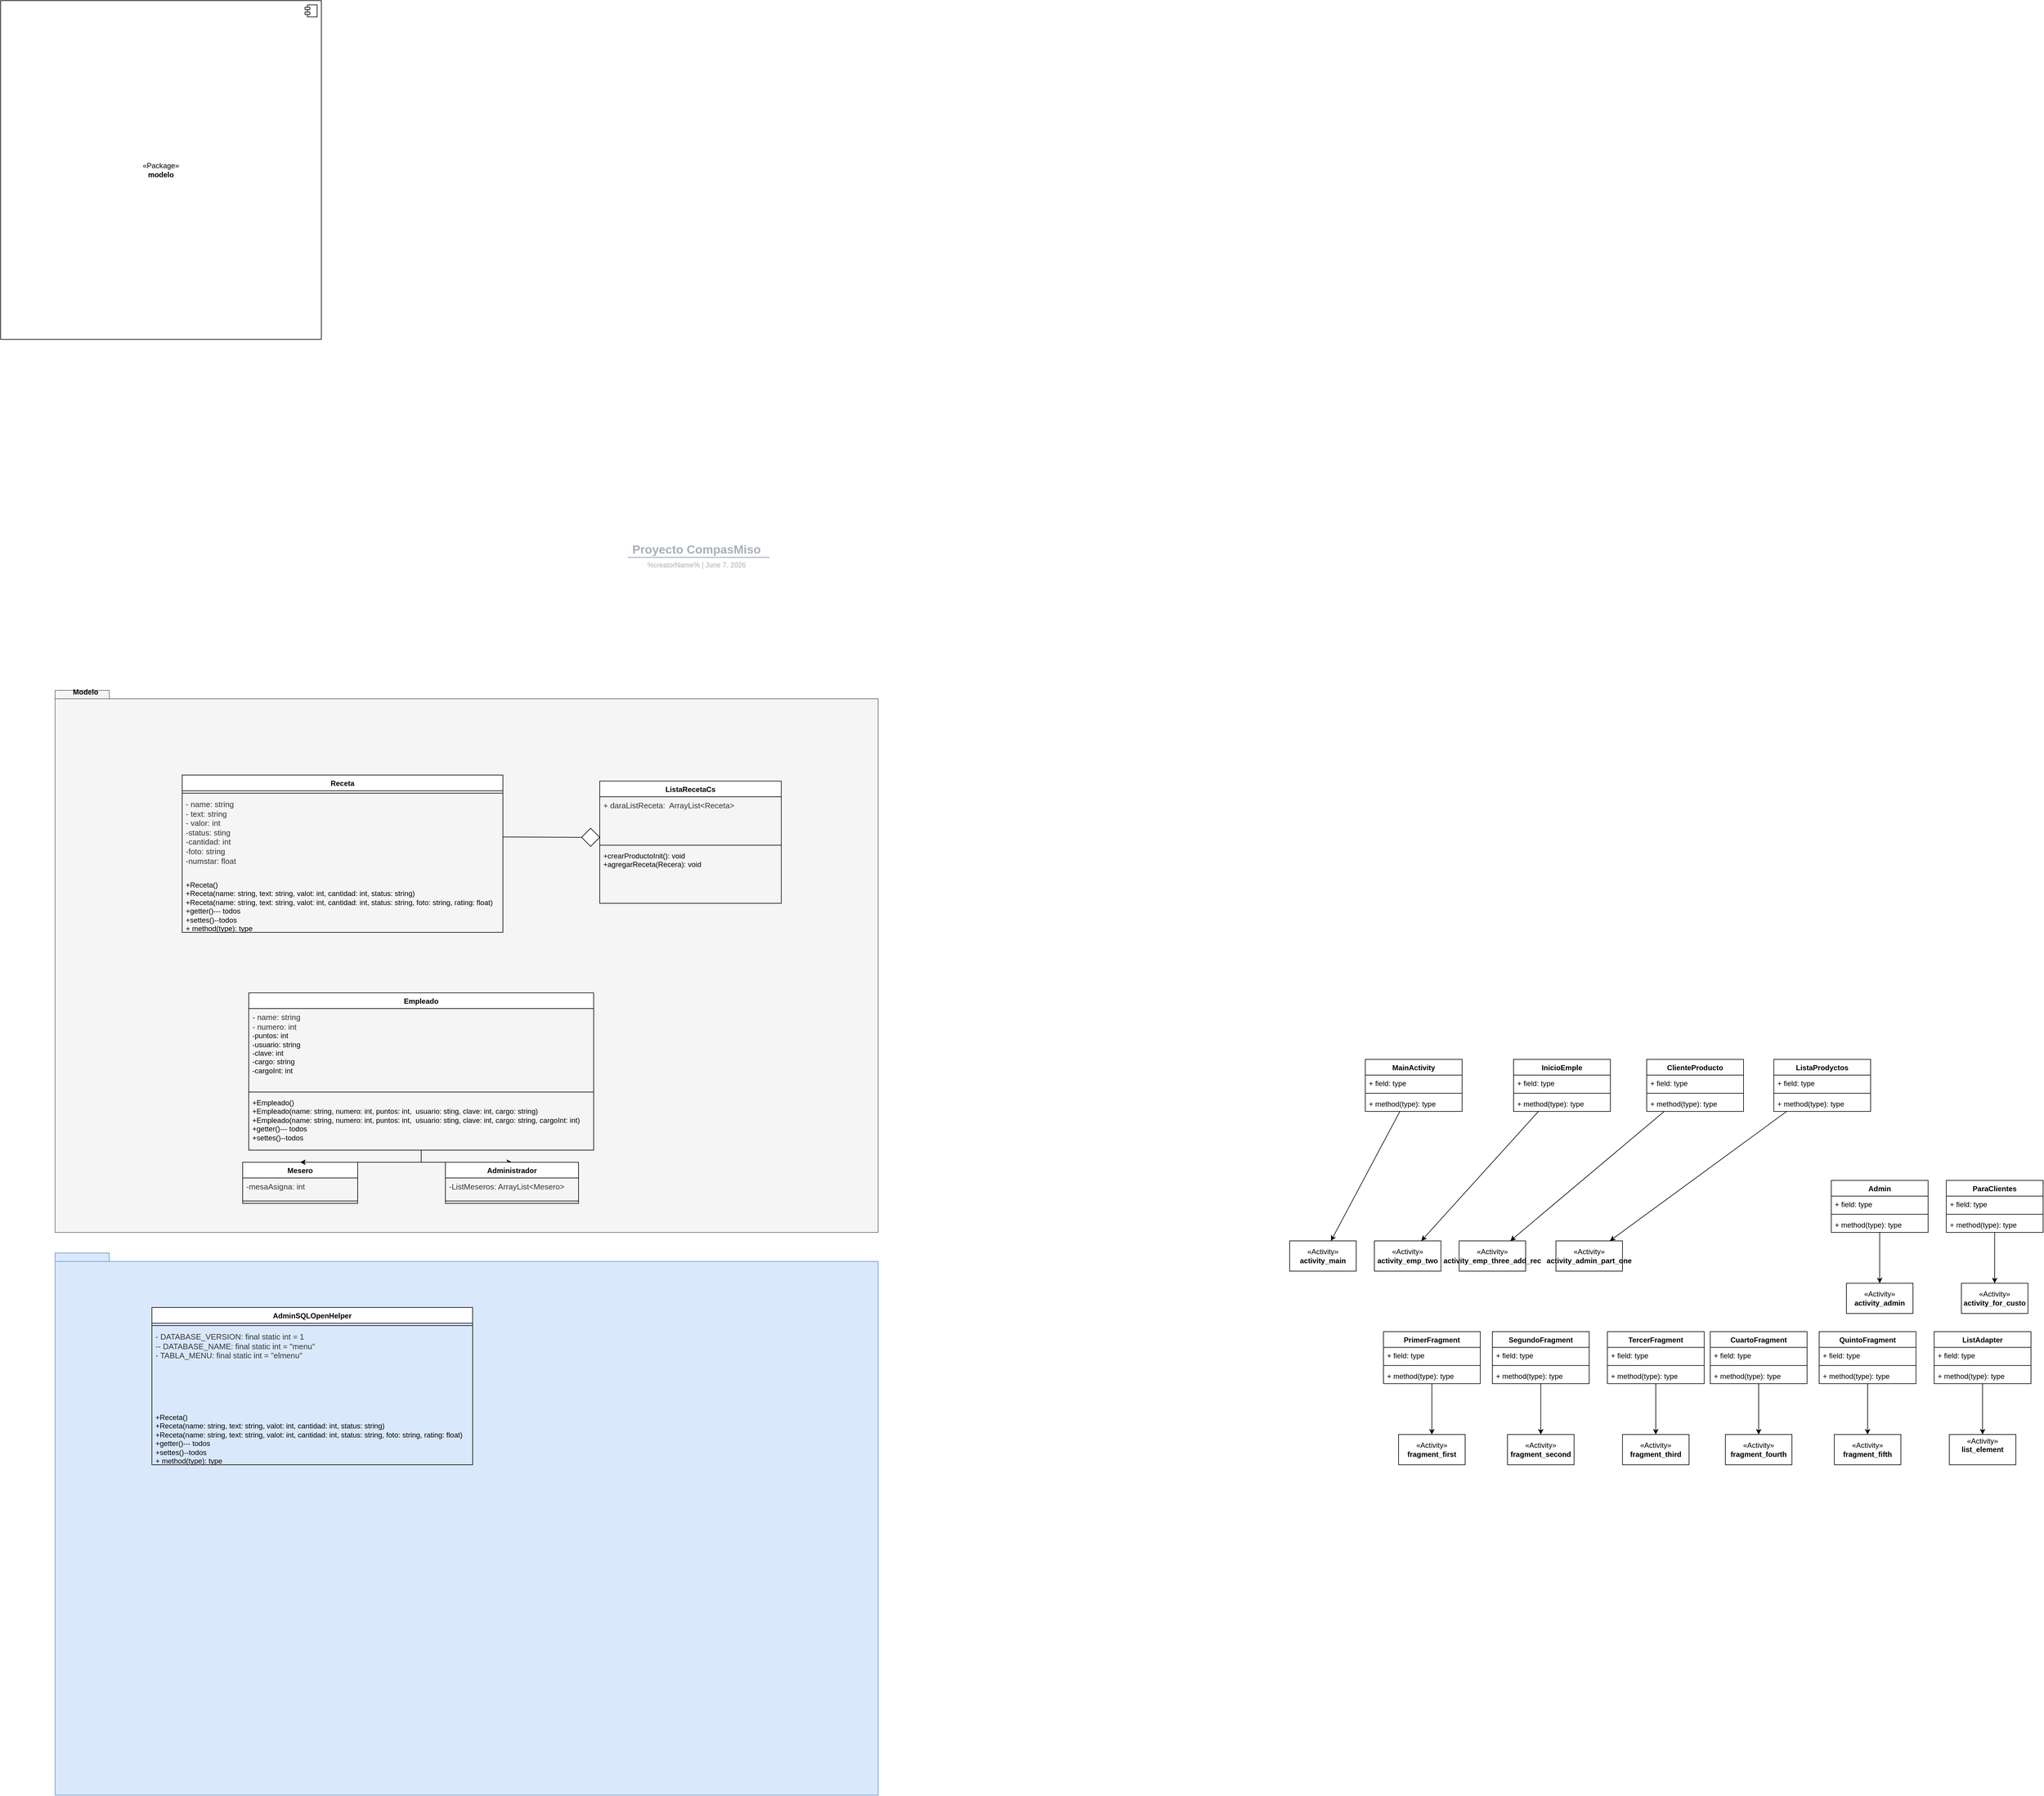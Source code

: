 <mxfile version="24.6.4" type="github">
  <diagram name="Página-1" id="rfQc4IOobxPBXET9Sro9">
    <mxGraphModel dx="1707" dy="2764" grid="1" gridSize="10" guides="1" tooltips="1" connect="1" arrows="1" fold="1" page="1" pageScale="1" pageWidth="827" pageHeight="1169" math="0" shadow="0">
      <root>
        <mxCell id="0" />
        <mxCell id="1" parent="0" />
        <mxCell id="oBPGnNYkuoCViNRZtUaH-40" value="&lt;p style=&quot;line-height: 100%;&quot;&gt;&lt;br&gt;&lt;/p&gt;" style="shape=folder;fontStyle=1;spacingTop=10;tabWidth=40;tabHeight=14;tabPosition=left;html=1;whiteSpace=wrap;align=left;fillColor=#f5f5f5;strokeColor=#666666;fontColor=#333333;" vertex="1" parent="1">
          <mxGeometry x="-210" y="-130" width="1360" height="896" as="geometry" />
        </mxCell>
        <mxCell id="AjhI7jwMzzftFtxTKXYH-1" value="Receta" style="swimlane;fontStyle=1;align=center;verticalAlign=top;childLayout=stackLayout;horizontal=1;startSize=26;horizontalStack=0;resizeParent=1;resizeParentMax=0;resizeLast=0;collapsible=1;marginBottom=0;whiteSpace=wrap;html=1;" parent="1" vertex="1">
          <mxGeometry y="10" width="530" height="260" as="geometry" />
        </mxCell>
        <mxCell id="AjhI7jwMzzftFtxTKXYH-3" value="" style="line;strokeWidth=1;fillColor=none;align=left;verticalAlign=middle;spacingTop=-1;spacingLeft=3;spacingRight=3;rotatable=0;labelPosition=right;points=[];portConstraint=eastwest;strokeColor=inherit;" parent="AjhI7jwMzzftFtxTKXYH-1" vertex="1">
          <mxGeometry y="26" width="530" height="8" as="geometry" />
        </mxCell>
        <mxCell id="AjhI7jwMzzftFtxTKXYH-2" value="&lt;div&gt;&lt;span style=&quot;color: rgb(51, 51, 51); font-size: 13px;&quot;&gt;- name: string&lt;/span&gt;&lt;br style=&quot;color: rgb(51, 51, 51); font-size: 13px;&quot;&gt;&lt;span style=&quot;color: rgb(51, 51, 51); font-size: 13px;&quot;&gt;- text: string&lt;/span&gt;&lt;br style=&quot;color: rgb(51, 51, 51); font-size: 13px;&quot;&gt;&lt;span style=&quot;color: rgb(51, 51, 51); font-size: 13px;&quot;&gt;- valor: int&lt;/span&gt;&lt;br style=&quot;color: rgb(51, 51, 51); font-size: 13px;&quot;&gt;&lt;span style=&quot;color: rgb(51, 51, 51); font-size: 13px;&quot;&gt;-status: sting&lt;/span&gt;&lt;br&gt;&lt;/div&gt;&lt;div&gt;&lt;span style=&quot;color: rgb(51, 51, 51); font-size: 13px;&quot;&gt;-cantidad: int&lt;/span&gt;&lt;/div&gt;&lt;div&gt;&lt;span style=&quot;color: rgb(51, 51, 51); font-size: 13px;&quot;&gt;-foto: string&lt;/span&gt;&lt;/div&gt;&lt;div&gt;&lt;span style=&quot;color: rgb(51, 51, 51); font-size: 13px;&quot;&gt;-numstar: float&lt;/span&gt;&lt;/div&gt;" style="text;strokeColor=none;fillColor=none;align=left;verticalAlign=top;spacingLeft=4;spacingRight=4;overflow=hidden;rotatable=0;points=[[0,0.5],[1,0.5]];portConstraint=eastwest;whiteSpace=wrap;html=1;" parent="AjhI7jwMzzftFtxTKXYH-1" vertex="1">
          <mxGeometry y="34" width="530" height="134" as="geometry" />
        </mxCell>
        <mxCell id="AjhI7jwMzzftFtxTKXYH-4" value="&lt;div&gt;+Receta()&lt;br&gt;+Receta(name: string, text: string, valot: int, cantidad: int, status: string)&amp;nbsp;&lt;/div&gt;&lt;div&gt;&lt;div&gt;+Receta(name: string, text: string, valot: int, cantidad: int, status: string, foto: string, rating: float)&amp;nbsp;&lt;/div&gt;&lt;div&gt;+getter()--- todos&lt;/div&gt;&lt;/div&gt;&lt;div&gt;+settes()--todos&lt;/div&gt;+ method(type): type" style="text;strokeColor=none;fillColor=none;align=left;verticalAlign=top;spacingLeft=4;spacingRight=4;overflow=hidden;rotatable=0;points=[[0,0.5],[1,0.5]];portConstraint=eastwest;whiteSpace=wrap;html=1;" parent="AjhI7jwMzzftFtxTKXYH-1" vertex="1">
          <mxGeometry y="168" width="530" height="92" as="geometry" />
        </mxCell>
        <mxCell id="AjhI7jwMzzftFtxTKXYH-6" value="«Activity»&lt;br&gt;&lt;b&gt;activity_main&lt;/b&gt;" style="html=1;whiteSpace=wrap;" parent="1" vertex="1">
          <mxGeometry x="1830" y="780" width="110" height="50" as="geometry" />
        </mxCell>
        <mxCell id="AjhI7jwMzzftFtxTKXYH-11" style="rounded=0;orthogonalLoop=1;jettySize=auto;html=1;" parent="1" source="AjhI7jwMzzftFtxTKXYH-7" target="AjhI7jwMzzftFtxTKXYH-6" edge="1">
          <mxGeometry relative="1" as="geometry" />
        </mxCell>
        <mxCell id="AjhI7jwMzzftFtxTKXYH-7" value="&lt;div&gt;&lt;span style=&quot;background-color: initial;&quot;&gt;MainActivity&lt;/span&gt;&lt;br&gt;&lt;/div&gt;" style="swimlane;fontStyle=1;align=center;verticalAlign=top;childLayout=stackLayout;horizontal=1;startSize=26;horizontalStack=0;resizeParent=1;resizeParentMax=0;resizeLast=0;collapsible=1;marginBottom=0;whiteSpace=wrap;html=1;" parent="1" vertex="1">
          <mxGeometry x="1955" y="480" width="160" height="86" as="geometry" />
        </mxCell>
        <mxCell id="AjhI7jwMzzftFtxTKXYH-8" value="+ field: type&lt;div&gt;&lt;br&gt;&lt;/div&gt;" style="text;strokeColor=none;fillColor=none;align=left;verticalAlign=top;spacingLeft=4;spacingRight=4;overflow=hidden;rotatable=0;points=[[0,0.5],[1,0.5]];portConstraint=eastwest;whiteSpace=wrap;html=1;" parent="AjhI7jwMzzftFtxTKXYH-7" vertex="1">
          <mxGeometry y="26" width="160" height="26" as="geometry" />
        </mxCell>
        <mxCell id="AjhI7jwMzzftFtxTKXYH-9" value="" style="line;strokeWidth=1;fillColor=none;align=left;verticalAlign=middle;spacingTop=-1;spacingLeft=3;spacingRight=3;rotatable=0;labelPosition=right;points=[];portConstraint=eastwest;strokeColor=inherit;" parent="AjhI7jwMzzftFtxTKXYH-7" vertex="1">
          <mxGeometry y="52" width="160" height="8" as="geometry" />
        </mxCell>
        <mxCell id="AjhI7jwMzzftFtxTKXYH-10" value="+ method(type): type" style="text;strokeColor=none;fillColor=none;align=left;verticalAlign=top;spacingLeft=4;spacingRight=4;overflow=hidden;rotatable=0;points=[[0,0.5],[1,0.5]];portConstraint=eastwest;whiteSpace=wrap;html=1;" parent="AjhI7jwMzzftFtxTKXYH-7" vertex="1">
          <mxGeometry y="60" width="160" height="26" as="geometry" />
        </mxCell>
        <mxCell id="AjhI7jwMzzftFtxTKXYH-12" value="«Activity»&lt;br&gt;&lt;b&gt;activity_emp_two&lt;/b&gt;" style="html=1;whiteSpace=wrap;" parent="1" vertex="1">
          <mxGeometry x="1970" y="780" width="110" height="50" as="geometry" />
        </mxCell>
        <mxCell id="AjhI7jwMzzftFtxTKXYH-13" style="rounded=0;orthogonalLoop=1;jettySize=auto;html=1;" parent="1" source="AjhI7jwMzzftFtxTKXYH-14" target="AjhI7jwMzzftFtxTKXYH-12" edge="1">
          <mxGeometry relative="1" as="geometry" />
        </mxCell>
        <mxCell id="AjhI7jwMzzftFtxTKXYH-14" value="InicioEmple" style="swimlane;fontStyle=1;align=center;verticalAlign=top;childLayout=stackLayout;horizontal=1;startSize=26;horizontalStack=0;resizeParent=1;resizeParentMax=0;resizeLast=0;collapsible=1;marginBottom=0;whiteSpace=wrap;html=1;" parent="1" vertex="1">
          <mxGeometry x="2200" y="480" width="160" height="86" as="geometry" />
        </mxCell>
        <mxCell id="AjhI7jwMzzftFtxTKXYH-15" value="+ field: type&lt;div&gt;&lt;br&gt;&lt;/div&gt;" style="text;strokeColor=none;fillColor=none;align=left;verticalAlign=top;spacingLeft=4;spacingRight=4;overflow=hidden;rotatable=0;points=[[0,0.5],[1,0.5]];portConstraint=eastwest;whiteSpace=wrap;html=1;" parent="AjhI7jwMzzftFtxTKXYH-14" vertex="1">
          <mxGeometry y="26" width="160" height="26" as="geometry" />
        </mxCell>
        <mxCell id="AjhI7jwMzzftFtxTKXYH-16" value="" style="line;strokeWidth=1;fillColor=none;align=left;verticalAlign=middle;spacingTop=-1;spacingLeft=3;spacingRight=3;rotatable=0;labelPosition=right;points=[];portConstraint=eastwest;strokeColor=inherit;" parent="AjhI7jwMzzftFtxTKXYH-14" vertex="1">
          <mxGeometry y="52" width="160" height="8" as="geometry" />
        </mxCell>
        <mxCell id="AjhI7jwMzzftFtxTKXYH-17" value="+ method(type): type" style="text;strokeColor=none;fillColor=none;align=left;verticalAlign=top;spacingLeft=4;spacingRight=4;overflow=hidden;rotatable=0;points=[[0,0.5],[1,0.5]];portConstraint=eastwest;whiteSpace=wrap;html=1;" parent="AjhI7jwMzzftFtxTKXYH-14" vertex="1">
          <mxGeometry y="60" width="160" height="26" as="geometry" />
        </mxCell>
        <mxCell id="AjhI7jwMzzftFtxTKXYH-18" value="«Activity»&lt;br&gt;&lt;b&gt;activity_emp_three_add_rec&lt;/b&gt;" style="html=1;whiteSpace=wrap;" parent="1" vertex="1">
          <mxGeometry x="2110" y="780" width="110" height="50" as="geometry" />
        </mxCell>
        <mxCell id="AjhI7jwMzzftFtxTKXYH-19" style="rounded=0;orthogonalLoop=1;jettySize=auto;html=1;" parent="1" source="AjhI7jwMzzftFtxTKXYH-20" target="AjhI7jwMzzftFtxTKXYH-18" edge="1">
          <mxGeometry relative="1" as="geometry" />
        </mxCell>
        <mxCell id="AjhI7jwMzzftFtxTKXYH-20" value="ClienteProducto" style="swimlane;fontStyle=1;align=center;verticalAlign=top;childLayout=stackLayout;horizontal=1;startSize=26;horizontalStack=0;resizeParent=1;resizeParentMax=0;resizeLast=0;collapsible=1;marginBottom=0;whiteSpace=wrap;html=1;" parent="1" vertex="1">
          <mxGeometry x="2420" y="480" width="160" height="86" as="geometry" />
        </mxCell>
        <mxCell id="AjhI7jwMzzftFtxTKXYH-21" value="+ field: type&lt;div&gt;&lt;br&gt;&lt;/div&gt;" style="text;strokeColor=none;fillColor=none;align=left;verticalAlign=top;spacingLeft=4;spacingRight=4;overflow=hidden;rotatable=0;points=[[0,0.5],[1,0.5]];portConstraint=eastwest;whiteSpace=wrap;html=1;" parent="AjhI7jwMzzftFtxTKXYH-20" vertex="1">
          <mxGeometry y="26" width="160" height="26" as="geometry" />
        </mxCell>
        <mxCell id="AjhI7jwMzzftFtxTKXYH-22" value="" style="line;strokeWidth=1;fillColor=none;align=left;verticalAlign=middle;spacingTop=-1;spacingLeft=3;spacingRight=3;rotatable=0;labelPosition=right;points=[];portConstraint=eastwest;strokeColor=inherit;" parent="AjhI7jwMzzftFtxTKXYH-20" vertex="1">
          <mxGeometry y="52" width="160" height="8" as="geometry" />
        </mxCell>
        <mxCell id="AjhI7jwMzzftFtxTKXYH-23" value="+ method(type): type" style="text;strokeColor=none;fillColor=none;align=left;verticalAlign=top;spacingLeft=4;spacingRight=4;overflow=hidden;rotatable=0;points=[[0,0.5],[1,0.5]];portConstraint=eastwest;whiteSpace=wrap;html=1;" parent="AjhI7jwMzzftFtxTKXYH-20" vertex="1">
          <mxGeometry y="60" width="160" height="26" as="geometry" />
        </mxCell>
        <mxCell id="AjhI7jwMzzftFtxTKXYH-24" value="«Activity»&lt;br&gt;&lt;b&gt;activity_admin_part_one&lt;/b&gt;" style="html=1;whiteSpace=wrap;" parent="1" vertex="1">
          <mxGeometry x="2270" y="780" width="110" height="50" as="geometry" />
        </mxCell>
        <mxCell id="AjhI7jwMzzftFtxTKXYH-25" style="rounded=0;orthogonalLoop=1;jettySize=auto;html=1;" parent="1" source="AjhI7jwMzzftFtxTKXYH-26" target="AjhI7jwMzzftFtxTKXYH-24" edge="1">
          <mxGeometry relative="1" as="geometry" />
        </mxCell>
        <mxCell id="AjhI7jwMzzftFtxTKXYH-26" value="ListaProdyctos" style="swimlane;fontStyle=1;align=center;verticalAlign=top;childLayout=stackLayout;horizontal=1;startSize=26;horizontalStack=0;resizeParent=1;resizeParentMax=0;resizeLast=0;collapsible=1;marginBottom=0;whiteSpace=wrap;html=1;" parent="1" vertex="1">
          <mxGeometry x="2630" y="480" width="160" height="86" as="geometry" />
        </mxCell>
        <mxCell id="AjhI7jwMzzftFtxTKXYH-27" value="+ field: type&lt;div&gt;&lt;br&gt;&lt;/div&gt;" style="text;strokeColor=none;fillColor=none;align=left;verticalAlign=top;spacingLeft=4;spacingRight=4;overflow=hidden;rotatable=0;points=[[0,0.5],[1,0.5]];portConstraint=eastwest;whiteSpace=wrap;html=1;" parent="AjhI7jwMzzftFtxTKXYH-26" vertex="1">
          <mxGeometry y="26" width="160" height="26" as="geometry" />
        </mxCell>
        <mxCell id="AjhI7jwMzzftFtxTKXYH-28" value="" style="line;strokeWidth=1;fillColor=none;align=left;verticalAlign=middle;spacingTop=-1;spacingLeft=3;spacingRight=3;rotatable=0;labelPosition=right;points=[];portConstraint=eastwest;strokeColor=inherit;" parent="AjhI7jwMzzftFtxTKXYH-26" vertex="1">
          <mxGeometry y="52" width="160" height="8" as="geometry" />
        </mxCell>
        <mxCell id="AjhI7jwMzzftFtxTKXYH-29" value="+ method(type): type" style="text;strokeColor=none;fillColor=none;align=left;verticalAlign=top;spacingLeft=4;spacingRight=4;overflow=hidden;rotatable=0;points=[[0,0.5],[1,0.5]];portConstraint=eastwest;whiteSpace=wrap;html=1;" parent="AjhI7jwMzzftFtxTKXYH-26" vertex="1">
          <mxGeometry y="60" width="160" height="26" as="geometry" />
        </mxCell>
        <mxCell id="AjhI7jwMzzftFtxTKXYH-30" value="«Activity»&lt;br&gt;&lt;b&gt;activity_admin&lt;/b&gt;" style="html=1;whiteSpace=wrap;" parent="1" vertex="1">
          <mxGeometry x="2750" y="850" width="110" height="50" as="geometry" />
        </mxCell>
        <mxCell id="AjhI7jwMzzftFtxTKXYH-31" style="rounded=0;orthogonalLoop=1;jettySize=auto;html=1;" parent="1" source="AjhI7jwMzzftFtxTKXYH-32" target="AjhI7jwMzzftFtxTKXYH-30" edge="1">
          <mxGeometry relative="1" as="geometry" />
        </mxCell>
        <mxCell id="AjhI7jwMzzftFtxTKXYH-32" value="Admin" style="swimlane;fontStyle=1;align=center;verticalAlign=top;childLayout=stackLayout;horizontal=1;startSize=26;horizontalStack=0;resizeParent=1;resizeParentMax=0;resizeLast=0;collapsible=1;marginBottom=0;whiteSpace=wrap;html=1;" parent="1" vertex="1">
          <mxGeometry x="2725" y="680" width="160" height="86" as="geometry" />
        </mxCell>
        <mxCell id="AjhI7jwMzzftFtxTKXYH-33" value="+ field: type&lt;div&gt;&lt;br&gt;&lt;/div&gt;" style="text;strokeColor=none;fillColor=none;align=left;verticalAlign=top;spacingLeft=4;spacingRight=4;overflow=hidden;rotatable=0;points=[[0,0.5],[1,0.5]];portConstraint=eastwest;whiteSpace=wrap;html=1;" parent="AjhI7jwMzzftFtxTKXYH-32" vertex="1">
          <mxGeometry y="26" width="160" height="26" as="geometry" />
        </mxCell>
        <mxCell id="AjhI7jwMzzftFtxTKXYH-34" value="" style="line;strokeWidth=1;fillColor=none;align=left;verticalAlign=middle;spacingTop=-1;spacingLeft=3;spacingRight=3;rotatable=0;labelPosition=right;points=[];portConstraint=eastwest;strokeColor=inherit;" parent="AjhI7jwMzzftFtxTKXYH-32" vertex="1">
          <mxGeometry y="52" width="160" height="8" as="geometry" />
        </mxCell>
        <mxCell id="AjhI7jwMzzftFtxTKXYH-35" value="+ method(type): type" style="text;strokeColor=none;fillColor=none;align=left;verticalAlign=top;spacingLeft=4;spacingRight=4;overflow=hidden;rotatable=0;points=[[0,0.5],[1,0.5]];portConstraint=eastwest;whiteSpace=wrap;html=1;" parent="AjhI7jwMzzftFtxTKXYH-32" vertex="1">
          <mxGeometry y="60" width="160" height="26" as="geometry" />
        </mxCell>
        <mxCell id="AjhI7jwMzzftFtxTKXYH-36" value="«Activity»&lt;br&gt;&lt;b&gt;activity_for_custo&lt;/b&gt;" style="html=1;whiteSpace=wrap;" parent="1" vertex="1">
          <mxGeometry x="2940" y="850" width="110" height="50" as="geometry" />
        </mxCell>
        <mxCell id="AjhI7jwMzzftFtxTKXYH-37" style="rounded=0;orthogonalLoop=1;jettySize=auto;html=1;" parent="1" source="AjhI7jwMzzftFtxTKXYH-38" target="AjhI7jwMzzftFtxTKXYH-36" edge="1">
          <mxGeometry relative="1" as="geometry" />
        </mxCell>
        <mxCell id="AjhI7jwMzzftFtxTKXYH-38" value="ParaClientes" style="swimlane;fontStyle=1;align=center;verticalAlign=top;childLayout=stackLayout;horizontal=1;startSize=26;horizontalStack=0;resizeParent=1;resizeParentMax=0;resizeLast=0;collapsible=1;marginBottom=0;whiteSpace=wrap;html=1;" parent="1" vertex="1">
          <mxGeometry x="2915" y="680" width="160" height="86" as="geometry" />
        </mxCell>
        <mxCell id="AjhI7jwMzzftFtxTKXYH-39" value="+ field: type&lt;div&gt;&lt;br&gt;&lt;/div&gt;" style="text;strokeColor=none;fillColor=none;align=left;verticalAlign=top;spacingLeft=4;spacingRight=4;overflow=hidden;rotatable=0;points=[[0,0.5],[1,0.5]];portConstraint=eastwest;whiteSpace=wrap;html=1;" parent="AjhI7jwMzzftFtxTKXYH-38" vertex="1">
          <mxGeometry y="26" width="160" height="26" as="geometry" />
        </mxCell>
        <mxCell id="AjhI7jwMzzftFtxTKXYH-40" value="" style="line;strokeWidth=1;fillColor=none;align=left;verticalAlign=middle;spacingTop=-1;spacingLeft=3;spacingRight=3;rotatable=0;labelPosition=right;points=[];portConstraint=eastwest;strokeColor=inherit;" parent="AjhI7jwMzzftFtxTKXYH-38" vertex="1">
          <mxGeometry y="52" width="160" height="8" as="geometry" />
        </mxCell>
        <mxCell id="AjhI7jwMzzftFtxTKXYH-41" value="+ method(type): type" style="text;strokeColor=none;fillColor=none;align=left;verticalAlign=top;spacingLeft=4;spacingRight=4;overflow=hidden;rotatable=0;points=[[0,0.5],[1,0.5]];portConstraint=eastwest;whiteSpace=wrap;html=1;" parent="AjhI7jwMzzftFtxTKXYH-38" vertex="1">
          <mxGeometry y="60" width="160" height="26" as="geometry" />
        </mxCell>
        <mxCell id="AjhI7jwMzzftFtxTKXYH-42" value="«Activity»&lt;br&gt;&lt;b&gt;fragment_first&lt;/b&gt;" style="html=1;whiteSpace=wrap;" parent="1" vertex="1">
          <mxGeometry x="2010" y="1100" width="110" height="50" as="geometry" />
        </mxCell>
        <mxCell id="AjhI7jwMzzftFtxTKXYH-43" style="rounded=0;orthogonalLoop=1;jettySize=auto;html=1;" parent="1" source="AjhI7jwMzzftFtxTKXYH-44" target="AjhI7jwMzzftFtxTKXYH-42" edge="1">
          <mxGeometry relative="1" as="geometry" />
        </mxCell>
        <mxCell id="AjhI7jwMzzftFtxTKXYH-44" value="PrimerFragment&lt;div&gt;&lt;br&gt;&lt;/div&gt;" style="swimlane;fontStyle=1;align=center;verticalAlign=top;childLayout=stackLayout;horizontal=1;startSize=26;horizontalStack=0;resizeParent=1;resizeParentMax=0;resizeLast=0;collapsible=1;marginBottom=0;whiteSpace=wrap;html=1;" parent="1" vertex="1">
          <mxGeometry x="1985" y="930" width="160" height="86" as="geometry" />
        </mxCell>
        <mxCell id="AjhI7jwMzzftFtxTKXYH-45" value="+ field: type&lt;div&gt;&lt;br&gt;&lt;/div&gt;" style="text;strokeColor=none;fillColor=none;align=left;verticalAlign=top;spacingLeft=4;spacingRight=4;overflow=hidden;rotatable=0;points=[[0,0.5],[1,0.5]];portConstraint=eastwest;whiteSpace=wrap;html=1;" parent="AjhI7jwMzzftFtxTKXYH-44" vertex="1">
          <mxGeometry y="26" width="160" height="26" as="geometry" />
        </mxCell>
        <mxCell id="AjhI7jwMzzftFtxTKXYH-46" value="" style="line;strokeWidth=1;fillColor=none;align=left;verticalAlign=middle;spacingTop=-1;spacingLeft=3;spacingRight=3;rotatable=0;labelPosition=right;points=[];portConstraint=eastwest;strokeColor=inherit;" parent="AjhI7jwMzzftFtxTKXYH-44" vertex="1">
          <mxGeometry y="52" width="160" height="8" as="geometry" />
        </mxCell>
        <mxCell id="AjhI7jwMzzftFtxTKXYH-47" value="+ method(type): type" style="text;strokeColor=none;fillColor=none;align=left;verticalAlign=top;spacingLeft=4;spacingRight=4;overflow=hidden;rotatable=0;points=[[0,0.5],[1,0.5]];portConstraint=eastwest;whiteSpace=wrap;html=1;" parent="AjhI7jwMzzftFtxTKXYH-44" vertex="1">
          <mxGeometry y="60" width="160" height="26" as="geometry" />
        </mxCell>
        <mxCell id="AjhI7jwMzzftFtxTKXYH-49" value="«Activity»&lt;br&gt;&lt;b&gt;fragment_second&lt;/b&gt;" style="html=1;whiteSpace=wrap;" parent="1" vertex="1">
          <mxGeometry x="2190" y="1100" width="110" height="50" as="geometry" />
        </mxCell>
        <mxCell id="AjhI7jwMzzftFtxTKXYH-50" style="rounded=0;orthogonalLoop=1;jettySize=auto;html=1;" parent="1" source="AjhI7jwMzzftFtxTKXYH-51" target="AjhI7jwMzzftFtxTKXYH-49" edge="1">
          <mxGeometry relative="1" as="geometry" />
        </mxCell>
        <mxCell id="AjhI7jwMzzftFtxTKXYH-51" value="SegundoFragment&lt;div&gt;&lt;br&gt;&lt;/div&gt;" style="swimlane;fontStyle=1;align=center;verticalAlign=top;childLayout=stackLayout;horizontal=1;startSize=26;horizontalStack=0;resizeParent=1;resizeParentMax=0;resizeLast=0;collapsible=1;marginBottom=0;whiteSpace=wrap;html=1;" parent="1" vertex="1">
          <mxGeometry x="2165" y="930" width="160" height="86" as="geometry" />
        </mxCell>
        <mxCell id="AjhI7jwMzzftFtxTKXYH-52" value="+ field: type&lt;div&gt;&lt;br&gt;&lt;/div&gt;" style="text;strokeColor=none;fillColor=none;align=left;verticalAlign=top;spacingLeft=4;spacingRight=4;overflow=hidden;rotatable=0;points=[[0,0.5],[1,0.5]];portConstraint=eastwest;whiteSpace=wrap;html=1;" parent="AjhI7jwMzzftFtxTKXYH-51" vertex="1">
          <mxGeometry y="26" width="160" height="26" as="geometry" />
        </mxCell>
        <mxCell id="AjhI7jwMzzftFtxTKXYH-53" value="" style="line;strokeWidth=1;fillColor=none;align=left;verticalAlign=middle;spacingTop=-1;spacingLeft=3;spacingRight=3;rotatable=0;labelPosition=right;points=[];portConstraint=eastwest;strokeColor=inherit;" parent="AjhI7jwMzzftFtxTKXYH-51" vertex="1">
          <mxGeometry y="52" width="160" height="8" as="geometry" />
        </mxCell>
        <mxCell id="AjhI7jwMzzftFtxTKXYH-54" value="+ method(type): type" style="text;strokeColor=none;fillColor=none;align=left;verticalAlign=top;spacingLeft=4;spacingRight=4;overflow=hidden;rotatable=0;points=[[0,0.5],[1,0.5]];portConstraint=eastwest;whiteSpace=wrap;html=1;" parent="AjhI7jwMzzftFtxTKXYH-51" vertex="1">
          <mxGeometry y="60" width="160" height="26" as="geometry" />
        </mxCell>
        <mxCell id="AjhI7jwMzzftFtxTKXYH-55" value="«Activity»&lt;br&gt;&lt;b&gt;fragment_third&lt;/b&gt;" style="html=1;whiteSpace=wrap;" parent="1" vertex="1">
          <mxGeometry x="2380" y="1100" width="110" height="50" as="geometry" />
        </mxCell>
        <mxCell id="AjhI7jwMzzftFtxTKXYH-56" style="rounded=0;orthogonalLoop=1;jettySize=auto;html=1;" parent="1" source="AjhI7jwMzzftFtxTKXYH-57" target="AjhI7jwMzzftFtxTKXYH-55" edge="1">
          <mxGeometry relative="1" as="geometry" />
        </mxCell>
        <mxCell id="AjhI7jwMzzftFtxTKXYH-57" value="TercerFragment&lt;div&gt;&lt;br&gt;&lt;/div&gt;" style="swimlane;fontStyle=1;align=center;verticalAlign=top;childLayout=stackLayout;horizontal=1;startSize=26;horizontalStack=0;resizeParent=1;resizeParentMax=0;resizeLast=0;collapsible=1;marginBottom=0;whiteSpace=wrap;html=1;" parent="1" vertex="1">
          <mxGeometry x="2355" y="930" width="160" height="86" as="geometry" />
        </mxCell>
        <mxCell id="AjhI7jwMzzftFtxTKXYH-58" value="+ field: type&lt;div&gt;&lt;br&gt;&lt;/div&gt;" style="text;strokeColor=none;fillColor=none;align=left;verticalAlign=top;spacingLeft=4;spacingRight=4;overflow=hidden;rotatable=0;points=[[0,0.5],[1,0.5]];portConstraint=eastwest;whiteSpace=wrap;html=1;" parent="AjhI7jwMzzftFtxTKXYH-57" vertex="1">
          <mxGeometry y="26" width="160" height="26" as="geometry" />
        </mxCell>
        <mxCell id="AjhI7jwMzzftFtxTKXYH-59" value="" style="line;strokeWidth=1;fillColor=none;align=left;verticalAlign=middle;spacingTop=-1;spacingLeft=3;spacingRight=3;rotatable=0;labelPosition=right;points=[];portConstraint=eastwest;strokeColor=inherit;" parent="AjhI7jwMzzftFtxTKXYH-57" vertex="1">
          <mxGeometry y="52" width="160" height="8" as="geometry" />
        </mxCell>
        <mxCell id="AjhI7jwMzzftFtxTKXYH-60" value="+ method(type): type" style="text;strokeColor=none;fillColor=none;align=left;verticalAlign=top;spacingLeft=4;spacingRight=4;overflow=hidden;rotatable=0;points=[[0,0.5],[1,0.5]];portConstraint=eastwest;whiteSpace=wrap;html=1;" parent="AjhI7jwMzzftFtxTKXYH-57" vertex="1">
          <mxGeometry y="60" width="160" height="26" as="geometry" />
        </mxCell>
        <mxCell id="AjhI7jwMzzftFtxTKXYH-62" value="«Activity»&lt;br&gt;&lt;b&gt;fragment_fourth&lt;/b&gt;" style="html=1;whiteSpace=wrap;" parent="1" vertex="1">
          <mxGeometry x="2550" y="1100" width="110" height="50" as="geometry" />
        </mxCell>
        <mxCell id="AjhI7jwMzzftFtxTKXYH-63" style="rounded=0;orthogonalLoop=1;jettySize=auto;html=1;" parent="1" source="AjhI7jwMzzftFtxTKXYH-64" target="AjhI7jwMzzftFtxTKXYH-62" edge="1">
          <mxGeometry relative="1" as="geometry" />
        </mxCell>
        <mxCell id="AjhI7jwMzzftFtxTKXYH-64" value="CuartoFragment&lt;div&gt;&lt;br&gt;&lt;/div&gt;" style="swimlane;fontStyle=1;align=center;verticalAlign=top;childLayout=stackLayout;horizontal=1;startSize=26;horizontalStack=0;resizeParent=1;resizeParentMax=0;resizeLast=0;collapsible=1;marginBottom=0;whiteSpace=wrap;html=1;" parent="1" vertex="1">
          <mxGeometry x="2525" y="930" width="160" height="86" as="geometry" />
        </mxCell>
        <mxCell id="AjhI7jwMzzftFtxTKXYH-65" value="+ field: type&lt;div&gt;&lt;br&gt;&lt;/div&gt;" style="text;strokeColor=none;fillColor=none;align=left;verticalAlign=top;spacingLeft=4;spacingRight=4;overflow=hidden;rotatable=0;points=[[0,0.5],[1,0.5]];portConstraint=eastwest;whiteSpace=wrap;html=1;" parent="AjhI7jwMzzftFtxTKXYH-64" vertex="1">
          <mxGeometry y="26" width="160" height="26" as="geometry" />
        </mxCell>
        <mxCell id="AjhI7jwMzzftFtxTKXYH-66" value="" style="line;strokeWidth=1;fillColor=none;align=left;verticalAlign=middle;spacingTop=-1;spacingLeft=3;spacingRight=3;rotatable=0;labelPosition=right;points=[];portConstraint=eastwest;strokeColor=inherit;" parent="AjhI7jwMzzftFtxTKXYH-64" vertex="1">
          <mxGeometry y="52" width="160" height="8" as="geometry" />
        </mxCell>
        <mxCell id="AjhI7jwMzzftFtxTKXYH-67" value="+ method(type): type" style="text;strokeColor=none;fillColor=none;align=left;verticalAlign=top;spacingLeft=4;spacingRight=4;overflow=hidden;rotatable=0;points=[[0,0.5],[1,0.5]];portConstraint=eastwest;whiteSpace=wrap;html=1;" parent="AjhI7jwMzzftFtxTKXYH-64" vertex="1">
          <mxGeometry y="60" width="160" height="26" as="geometry" />
        </mxCell>
        <mxCell id="AjhI7jwMzzftFtxTKXYH-68" value="«Activity»&lt;br&gt;&lt;b&gt;fragment_fifth&lt;/b&gt;" style="html=1;whiteSpace=wrap;" parent="1" vertex="1">
          <mxGeometry x="2730" y="1100" width="110" height="50" as="geometry" />
        </mxCell>
        <mxCell id="AjhI7jwMzzftFtxTKXYH-69" style="rounded=0;orthogonalLoop=1;jettySize=auto;html=1;" parent="1" source="AjhI7jwMzzftFtxTKXYH-70" target="AjhI7jwMzzftFtxTKXYH-68" edge="1">
          <mxGeometry relative="1" as="geometry" />
        </mxCell>
        <mxCell id="AjhI7jwMzzftFtxTKXYH-70" value="QuintoFragment&lt;div&gt;&lt;br&gt;&lt;/div&gt;" style="swimlane;fontStyle=1;align=center;verticalAlign=top;childLayout=stackLayout;horizontal=1;startSize=26;horizontalStack=0;resizeParent=1;resizeParentMax=0;resizeLast=0;collapsible=1;marginBottom=0;whiteSpace=wrap;html=1;" parent="1" vertex="1">
          <mxGeometry x="2705" y="930" width="160" height="86" as="geometry" />
        </mxCell>
        <mxCell id="AjhI7jwMzzftFtxTKXYH-71" value="+ field: type&lt;div&gt;&lt;br&gt;&lt;/div&gt;" style="text;strokeColor=none;fillColor=none;align=left;verticalAlign=top;spacingLeft=4;spacingRight=4;overflow=hidden;rotatable=0;points=[[0,0.5],[1,0.5]];portConstraint=eastwest;whiteSpace=wrap;html=1;" parent="AjhI7jwMzzftFtxTKXYH-70" vertex="1">
          <mxGeometry y="26" width="160" height="26" as="geometry" />
        </mxCell>
        <mxCell id="AjhI7jwMzzftFtxTKXYH-72" value="" style="line;strokeWidth=1;fillColor=none;align=left;verticalAlign=middle;spacingTop=-1;spacingLeft=3;spacingRight=3;rotatable=0;labelPosition=right;points=[];portConstraint=eastwest;strokeColor=inherit;" parent="AjhI7jwMzzftFtxTKXYH-70" vertex="1">
          <mxGeometry y="52" width="160" height="8" as="geometry" />
        </mxCell>
        <mxCell id="AjhI7jwMzzftFtxTKXYH-73" value="+ method(type): type" style="text;strokeColor=none;fillColor=none;align=left;verticalAlign=top;spacingLeft=4;spacingRight=4;overflow=hidden;rotatable=0;points=[[0,0.5],[1,0.5]];portConstraint=eastwest;whiteSpace=wrap;html=1;" parent="AjhI7jwMzzftFtxTKXYH-70" vertex="1">
          <mxGeometry y="60" width="160" height="26" as="geometry" />
        </mxCell>
        <mxCell id="AjhI7jwMzzftFtxTKXYH-74" value="«Activity»&lt;br&gt;&lt;b&gt;list_element&lt;/b&gt;&lt;div&gt;&lt;b&gt;&lt;br&gt;&lt;/b&gt;&lt;/div&gt;" style="html=1;whiteSpace=wrap;" parent="1" vertex="1">
          <mxGeometry x="2920" y="1100" width="110" height="50" as="geometry" />
        </mxCell>
        <mxCell id="AjhI7jwMzzftFtxTKXYH-75" style="rounded=0;orthogonalLoop=1;jettySize=auto;html=1;" parent="1" source="AjhI7jwMzzftFtxTKXYH-76" target="AjhI7jwMzzftFtxTKXYH-74" edge="1">
          <mxGeometry relative="1" as="geometry" />
        </mxCell>
        <mxCell id="AjhI7jwMzzftFtxTKXYH-76" value="&lt;div&gt;ListAdapter&lt;/div&gt;" style="swimlane;fontStyle=1;align=center;verticalAlign=top;childLayout=stackLayout;horizontal=1;startSize=26;horizontalStack=0;resizeParent=1;resizeParentMax=0;resizeLast=0;collapsible=1;marginBottom=0;whiteSpace=wrap;html=1;" parent="1" vertex="1">
          <mxGeometry x="2895" y="930" width="160" height="86" as="geometry" />
        </mxCell>
        <mxCell id="AjhI7jwMzzftFtxTKXYH-77" value="+ field: type&lt;div&gt;&lt;br&gt;&lt;/div&gt;" style="text;strokeColor=none;fillColor=none;align=left;verticalAlign=top;spacingLeft=4;spacingRight=4;overflow=hidden;rotatable=0;points=[[0,0.5],[1,0.5]];portConstraint=eastwest;whiteSpace=wrap;html=1;" parent="AjhI7jwMzzftFtxTKXYH-76" vertex="1">
          <mxGeometry y="26" width="160" height="26" as="geometry" />
        </mxCell>
        <mxCell id="AjhI7jwMzzftFtxTKXYH-78" value="" style="line;strokeWidth=1;fillColor=none;align=left;verticalAlign=middle;spacingTop=-1;spacingLeft=3;spacingRight=3;rotatable=0;labelPosition=right;points=[];portConstraint=eastwest;strokeColor=inherit;" parent="AjhI7jwMzzftFtxTKXYH-76" vertex="1">
          <mxGeometry y="52" width="160" height="8" as="geometry" />
        </mxCell>
        <mxCell id="AjhI7jwMzzftFtxTKXYH-79" value="+ method(type): type" style="text;strokeColor=none;fillColor=none;align=left;verticalAlign=top;spacingLeft=4;spacingRight=4;overflow=hidden;rotatable=0;points=[[0,0.5],[1,0.5]];portConstraint=eastwest;whiteSpace=wrap;html=1;" parent="AjhI7jwMzzftFtxTKXYH-76" vertex="1">
          <mxGeometry y="60" width="160" height="26" as="geometry" />
        </mxCell>
        <mxCell id="oBPGnNYkuoCViNRZtUaH-6" value="" style="group;dropTarget=0;pointerEvents=0;" vertex="1" parent="1">
          <mxGeometry x="530" y="-380" width="530" height="45" as="geometry" />
        </mxCell>
        <mxCell id="oBPGnNYkuoCViNRZtUaH-7" value="Proyecto CompasMiso" style="points=[[0.688,0.967,0]];html=1;overflow=block;blockSpacing=1;whiteSpace=wrap;fontSize=19.7;fontColor=#a9afb8;fontStyle=1;align=center;spacingLeft=7;spacingRight=7;spacingTop=2;spacing=3;strokeOpacity=0;fillOpacity=0;rounded=1;absoluteArcSize=1;arcSize=12;fillColor=#ffffff;strokeWidth=1.5;lucidId=U7PNEHNEvIEY;" vertex="1" parent="oBPGnNYkuoCViNRZtUaH-6">
          <mxGeometry width="640" height="31" as="geometry" />
        </mxCell>
        <UserObject label="%creatorName%  |  %date{mmmm d, yyyy}%" placeholders="1" id="oBPGnNYkuoCViNRZtUaH-8">
          <mxCell style="html=1;overflow=block;blockSpacing=1;whiteSpace=wrap;fontSize=11.5;fontColor=#a9afb8;align=center;spacingLeft=7;spacingRight=7;spacingTop=2;spacing=3;strokeOpacity=0;fillOpacity=0;rounded=1;absoluteArcSize=1;arcSize=12;fillColor=#ffffff;strokeWidth=1.5;lucidId=U7PNwYMRwzRe;" vertex="1" parent="oBPGnNYkuoCViNRZtUaH-6">
            <mxGeometry y="31" width="640" height="14" as="geometry" />
          </mxCell>
        </UserObject>
        <mxCell id="oBPGnNYkuoCViNRZtUaH-9" value="" style="html=1;jettySize=18;whiteSpace=wrap;fontSize=13;fontFamily=Helvetica;strokeColor=#a9afb8;strokeOpacity=100;strokeWidth=1.5;rounded=0;startArrow=none;endArrow=none;entryX=0.688;entryY=0.967;entryPerimeter=0;lucidId=U7PNrnxMDtur;" edge="1" parent="oBPGnNYkuoCViNRZtUaH-6" target="oBPGnNYkuoCViNRZtUaH-7">
          <mxGeometry width="100" height="100" relative="1" as="geometry">
            <Array as="points" />
            <mxPoint x="206" y="30" as="sourcePoint" />
          </mxGeometry>
        </mxCell>
        <mxCell id="oBPGnNYkuoCViNRZtUaH-10" value="ListaRecetaCs" style="swimlane;fontStyle=1;align=center;verticalAlign=top;childLayout=stackLayout;horizontal=1;startSize=26;horizontalStack=0;resizeParent=1;resizeParentMax=0;resizeLast=0;collapsible=1;marginBottom=0;whiteSpace=wrap;html=1;" vertex="1" parent="1">
          <mxGeometry x="690" y="20" width="300" height="202" as="geometry" />
        </mxCell>
        <mxCell id="oBPGnNYkuoCViNRZtUaH-11" value="&lt;div&gt;&lt;font color=&quot;#333333&quot;&gt;&lt;span style=&quot;font-size: 13px;&quot;&gt;+ daraListReceta:&amp;nbsp; ArrayList&amp;lt;Receta&amp;gt;&lt;/span&gt;&lt;/font&gt;&lt;br style=&quot;color: rgb(51, 51, 51); font-size: 13px;&quot;&gt;&lt;br&gt;&lt;/div&gt;&lt;div&gt;&lt;br&gt;&lt;/div&gt;" style="text;strokeColor=none;fillColor=none;align=left;verticalAlign=top;spacingLeft=4;spacingRight=4;overflow=hidden;rotatable=0;points=[[0,0.5],[1,0.5]];portConstraint=eastwest;whiteSpace=wrap;html=1;" vertex="1" parent="oBPGnNYkuoCViNRZtUaH-10">
          <mxGeometry y="26" width="300" height="76" as="geometry" />
        </mxCell>
        <mxCell id="oBPGnNYkuoCViNRZtUaH-12" value="" style="line;strokeWidth=1;fillColor=none;align=left;verticalAlign=middle;spacingTop=-1;spacingLeft=3;spacingRight=3;rotatable=0;labelPosition=right;points=[];portConstraint=eastwest;strokeColor=inherit;" vertex="1" parent="oBPGnNYkuoCViNRZtUaH-10">
          <mxGeometry y="102" width="300" height="8" as="geometry" />
        </mxCell>
        <mxCell id="oBPGnNYkuoCViNRZtUaH-13" value="&lt;div&gt;+crearProductoInit(): void&lt;/div&gt;&lt;div&gt;+agregarReceta(Recera): void&lt;/div&gt;" style="text;strokeColor=none;fillColor=none;align=left;verticalAlign=top;spacingLeft=4;spacingRight=4;overflow=hidden;rotatable=0;points=[[0,0.5],[1,0.5]];portConstraint=eastwest;whiteSpace=wrap;html=1;" vertex="1" parent="oBPGnNYkuoCViNRZtUaH-10">
          <mxGeometry y="110" width="300" height="92" as="geometry" />
        </mxCell>
        <mxCell id="oBPGnNYkuoCViNRZtUaH-16" value="" style="rhombus;whiteSpace=wrap;html=1;" vertex="1" parent="1">
          <mxGeometry x="660" y="98" width="30" height="30" as="geometry" />
        </mxCell>
        <mxCell id="oBPGnNYkuoCViNRZtUaH-20" value="" style="endArrow=none;html=1;rounded=0;entryX=0;entryY=0.5;entryDx=0;entryDy=0;" edge="1" parent="1" source="AjhI7jwMzzftFtxTKXYH-2" target="oBPGnNYkuoCViNRZtUaH-16">
          <mxGeometry width="50" height="50" relative="1" as="geometry">
            <mxPoint x="610" y="160" as="sourcePoint" />
            <mxPoint x="660" y="110" as="targetPoint" />
          </mxGeometry>
        </mxCell>
        <mxCell id="oBPGnNYkuoCViNRZtUaH-29" value="" style="ellipse;whiteSpace=wrap;html=1;align=center;aspect=fixed;fillColor=none;strokeColor=none;resizable=0;perimeter=centerPerimeter;rotatable=0;allowArrows=0;points=[];outlineConnect=1;" vertex="1" parent="1">
          <mxGeometry x="1910" y="1040" width="10" height="10" as="geometry" />
        </mxCell>
        <mxCell id="oBPGnNYkuoCViNRZtUaH-32" value="Mesero" style="swimlane;fontStyle=1;align=center;verticalAlign=top;childLayout=stackLayout;horizontal=1;startSize=26;horizontalStack=0;resizeParent=1;resizeParentMax=0;resizeLast=0;collapsible=1;marginBottom=0;whiteSpace=wrap;html=1;" vertex="1" parent="1">
          <mxGeometry x="100" y="650" width="190" height="68" as="geometry" />
        </mxCell>
        <mxCell id="oBPGnNYkuoCViNRZtUaH-33" value="&lt;div&gt;&lt;font color=&quot;#333333&quot;&gt;&lt;span style=&quot;font-size: 13px;&quot;&gt;-mesaAsigna: int&lt;/span&gt;&lt;/font&gt;&lt;/div&gt;" style="text;strokeColor=none;fillColor=none;align=left;verticalAlign=top;spacingLeft=4;spacingRight=4;overflow=hidden;rotatable=0;points=[[0,0.5],[1,0.5]];portConstraint=eastwest;whiteSpace=wrap;html=1;" vertex="1" parent="oBPGnNYkuoCViNRZtUaH-32">
          <mxGeometry y="26" width="190" height="34" as="geometry" />
        </mxCell>
        <mxCell id="oBPGnNYkuoCViNRZtUaH-34" value="" style="line;strokeWidth=1;fillColor=none;align=left;verticalAlign=middle;spacingTop=-1;spacingLeft=3;spacingRight=3;rotatable=0;labelPosition=right;points=[];portConstraint=eastwest;strokeColor=inherit;" vertex="1" parent="oBPGnNYkuoCViNRZtUaH-32">
          <mxGeometry y="60" width="190" height="8" as="geometry" />
        </mxCell>
        <mxCell id="oBPGnNYkuoCViNRZtUaH-44" style="edgeStyle=orthogonalEdgeStyle;rounded=0;orthogonalLoop=1;jettySize=auto;html=1;" edge="1" parent="1" source="oBPGnNYkuoCViNRZtUaH-36" target="oBPGnNYkuoCViNRZtUaH-32">
          <mxGeometry relative="1" as="geometry" />
        </mxCell>
        <mxCell id="oBPGnNYkuoCViNRZtUaH-45" style="edgeStyle=orthogonalEdgeStyle;rounded=0;orthogonalLoop=1;jettySize=auto;html=1;" edge="1" parent="1" source="oBPGnNYkuoCViNRZtUaH-36" target="oBPGnNYkuoCViNRZtUaH-41">
          <mxGeometry relative="1" as="geometry" />
        </mxCell>
        <mxCell id="oBPGnNYkuoCViNRZtUaH-36" value="Empleado" style="swimlane;fontStyle=1;align=center;verticalAlign=top;childLayout=stackLayout;horizontal=1;startSize=26;horizontalStack=0;resizeParent=1;resizeParentMax=0;resizeLast=0;collapsible=1;marginBottom=0;whiteSpace=wrap;html=1;" vertex="1" parent="1">
          <mxGeometry x="110" y="370" width="570" height="260" as="geometry" />
        </mxCell>
        <mxCell id="oBPGnNYkuoCViNRZtUaH-37" value="&lt;div&gt;&lt;span style=&quot;color: rgb(51, 51, 51); font-size: 13px;&quot;&gt;- name: string&lt;/span&gt;&lt;br style=&quot;color: rgb(51, 51, 51); font-size: 13px;&quot;&gt;&lt;span style=&quot;color: rgb(51, 51, 51); font-size: 13px;&quot;&gt;- numero: int&lt;/span&gt;&lt;/div&gt;&lt;div&gt;&lt;span style=&quot;background-color: initial;&quot;&gt;-puntos: int&lt;/span&gt;&lt;br style=&quot;color: rgb(51, 51, 51); font-size: 13px;&quot;&gt;&lt;/div&gt;&lt;div&gt;-usuario: string&lt;/div&gt;&lt;div&gt;-clave: int&lt;/div&gt;&lt;div&gt;-cargo: string&lt;/div&gt;&lt;div&gt;-cargoInt: int&lt;/div&gt;&lt;div&gt;&lt;br&gt;&lt;/div&gt;" style="text;strokeColor=none;fillColor=none;align=left;verticalAlign=top;spacingLeft=4;spacingRight=4;overflow=hidden;rotatable=0;points=[[0,0.5],[1,0.5]];portConstraint=eastwest;whiteSpace=wrap;html=1;" vertex="1" parent="oBPGnNYkuoCViNRZtUaH-36">
          <mxGeometry y="26" width="570" height="134" as="geometry" />
        </mxCell>
        <mxCell id="oBPGnNYkuoCViNRZtUaH-38" value="" style="line;strokeWidth=1;fillColor=none;align=left;verticalAlign=middle;spacingTop=-1;spacingLeft=3;spacingRight=3;rotatable=0;labelPosition=right;points=[];portConstraint=eastwest;strokeColor=inherit;" vertex="1" parent="oBPGnNYkuoCViNRZtUaH-36">
          <mxGeometry y="160" width="570" height="8" as="geometry" />
        </mxCell>
        <mxCell id="oBPGnNYkuoCViNRZtUaH-39" value="&lt;div&gt;+Empleado()&lt;br&gt;+Empleado(name: string, numero: int, puntos: int,&amp;nbsp; usuario: sting, clave: int, cargo: string)&lt;/div&gt;&lt;div&gt;&lt;div&gt;+Empleado(name: string, numero: int, puntos: int,&amp;nbsp; usuario: sting, clave: int, cargo: string, cargoInt: int)&lt;/div&gt;&lt;div&gt;&lt;/div&gt;&lt;div&gt;&lt;span style=&quot;background-color: initial;&quot;&gt;+getter()--- todos&lt;/span&gt;&lt;br&gt;&lt;/div&gt;&lt;/div&gt;&lt;div&gt;+settes()--todos&lt;/div&gt;" style="text;strokeColor=none;fillColor=none;align=left;verticalAlign=top;spacingLeft=4;spacingRight=4;overflow=hidden;rotatable=0;points=[[0,0.5],[1,0.5]];portConstraint=eastwest;whiteSpace=wrap;html=1;" vertex="1" parent="oBPGnNYkuoCViNRZtUaH-36">
          <mxGeometry y="168" width="570" height="92" as="geometry" />
        </mxCell>
        <mxCell id="oBPGnNYkuoCViNRZtUaH-41" value="Administrador" style="swimlane;fontStyle=1;align=center;verticalAlign=top;childLayout=stackLayout;horizontal=1;startSize=26;horizontalStack=0;resizeParent=1;resizeParentMax=0;resizeLast=0;collapsible=1;marginBottom=0;whiteSpace=wrap;html=1;" vertex="1" parent="1">
          <mxGeometry x="435" y="650" width="220" height="68" as="geometry" />
        </mxCell>
        <mxCell id="oBPGnNYkuoCViNRZtUaH-42" value="&lt;div&gt;&lt;font color=&quot;#333333&quot;&gt;&lt;span style=&quot;font-size: 13px;&quot;&gt;-ListMeseros: ArrayList&amp;lt;Mesero&amp;gt;&lt;/span&gt;&lt;/font&gt;&lt;/div&gt;" style="text;strokeColor=none;fillColor=none;align=left;verticalAlign=top;spacingLeft=4;spacingRight=4;overflow=hidden;rotatable=0;points=[[0,0.5],[1,0.5]];portConstraint=eastwest;whiteSpace=wrap;html=1;" vertex="1" parent="oBPGnNYkuoCViNRZtUaH-41">
          <mxGeometry y="26" width="220" height="34" as="geometry" />
        </mxCell>
        <mxCell id="oBPGnNYkuoCViNRZtUaH-43" value="" style="line;strokeWidth=1;fillColor=none;align=left;verticalAlign=middle;spacingTop=-1;spacingLeft=3;spacingRight=3;rotatable=0;labelPosition=right;points=[];portConstraint=eastwest;strokeColor=inherit;" vertex="1" parent="oBPGnNYkuoCViNRZtUaH-41">
          <mxGeometry y="60" width="220" height="8" as="geometry" />
        </mxCell>
        <mxCell id="oBPGnNYkuoCViNRZtUaH-30" value="«Package»&lt;br&gt;&lt;b&gt;modelo&lt;/b&gt;" style="html=1;dropTarget=0;whiteSpace=wrap;" vertex="1" parent="1">
          <mxGeometry x="-300" y="-1270" width="530" height="560" as="geometry" />
        </mxCell>
        <mxCell id="oBPGnNYkuoCViNRZtUaH-31" value="" style="shape=module;jettyWidth=8;jettyHeight=4;" vertex="1" parent="oBPGnNYkuoCViNRZtUaH-30">
          <mxGeometry x="1" width="20" height="20" relative="1" as="geometry">
            <mxPoint x="-27" y="7" as="offset" />
          </mxGeometry>
        </mxCell>
        <mxCell id="oBPGnNYkuoCViNRZtUaH-47" value="Modelo" style="text;align=center;fontStyle=1;verticalAlign=middle;spacingLeft=3;spacingRight=3;strokeColor=none;rotatable=0;points=[[0,0.5],[1,0.5]];portConstraint=eastwest;html=1;" vertex="1" parent="1">
          <mxGeometry x="-200" y="-140" width="80" height="26" as="geometry" />
        </mxCell>
        <mxCell id="oBPGnNYkuoCViNRZtUaH-48" value="&lt;p style=&quot;line-height: 100%;&quot;&gt;&lt;br&gt;&lt;/p&gt;" style="shape=folder;fontStyle=1;spacingTop=10;tabWidth=40;tabHeight=14;tabPosition=left;html=1;whiteSpace=wrap;align=left;fillColor=#dae8fc;strokeColor=#6c8ebf;" vertex="1" parent="1">
          <mxGeometry x="-210" y="800" width="1360" height="896" as="geometry" />
        </mxCell>
        <mxCell id="oBPGnNYkuoCViNRZtUaH-49" value="AdminSQLOpenHelper" style="swimlane;fontStyle=1;align=center;verticalAlign=top;childLayout=stackLayout;horizontal=1;startSize=26;horizontalStack=0;resizeParent=1;resizeParentMax=0;resizeLast=0;collapsible=1;marginBottom=0;whiteSpace=wrap;html=1;" vertex="1" parent="1">
          <mxGeometry x="-50" y="890" width="530" height="260" as="geometry" />
        </mxCell>
        <mxCell id="oBPGnNYkuoCViNRZtUaH-50" value="" style="line;strokeWidth=1;fillColor=none;align=left;verticalAlign=middle;spacingTop=-1;spacingLeft=3;spacingRight=3;rotatable=0;labelPosition=right;points=[];portConstraint=eastwest;strokeColor=inherit;" vertex="1" parent="oBPGnNYkuoCViNRZtUaH-49">
          <mxGeometry y="26" width="530" height="8" as="geometry" />
        </mxCell>
        <mxCell id="oBPGnNYkuoCViNRZtUaH-51" value="&lt;div&gt;&lt;font color=&quot;#333333&quot;&gt;&lt;span style=&quot;font-size: 13px;&quot;&gt;- DATABASE_VERSION: final static int = 1&lt;/span&gt;&lt;/font&gt;&lt;/div&gt;&lt;div&gt;&lt;font color=&quot;#333333&quot;&gt;&lt;span style=&quot;font-size: 13px;&quot;&gt;-&lt;/span&gt;&lt;/font&gt;&lt;span style=&quot;font-size: 13px; color: rgb(51, 51, 51); background-color: initial;&quot;&gt;- DATABASE_NAME: final static int = &quot;menu&quot;&lt;/span&gt;&lt;/div&gt;&lt;div&gt;&lt;div&gt;&lt;font color=&quot;#333333&quot;&gt;&lt;span style=&quot;font-size: 13px;&quot;&gt;- TABLA_MENU: final static int = &quot;elmenu&quot;&lt;/span&gt;&lt;/font&gt;&lt;/div&gt;&lt;/div&gt;&lt;div&gt;&lt;font color=&quot;#333333&quot;&gt;&lt;span style=&quot;font-size: 13px;&quot;&gt;&lt;br&gt;&lt;/span&gt;&lt;/font&gt;&lt;/div&gt;&lt;div&gt;&lt;span style=&quot;font-size: 13px; color: rgb(51, 51, 51); background-color: initial;&quot;&gt;&lt;br&gt;&lt;/span&gt;&lt;/div&gt;" style="text;strokeColor=none;fillColor=none;align=left;verticalAlign=top;spacingLeft=4;spacingRight=4;overflow=hidden;rotatable=0;points=[[0,0.5],[1,0.5]];portConstraint=eastwest;whiteSpace=wrap;html=1;" vertex="1" parent="oBPGnNYkuoCViNRZtUaH-49">
          <mxGeometry y="34" width="530" height="134" as="geometry" />
        </mxCell>
        <mxCell id="oBPGnNYkuoCViNRZtUaH-52" value="&lt;div&gt;+Receta()&lt;br&gt;+Receta(name: string, text: string, valot: int, cantidad: int, status: string)&amp;nbsp;&lt;/div&gt;&lt;div&gt;&lt;div&gt;+Receta(name: string, text: string, valot: int, cantidad: int, status: string, foto: string, rating: float)&amp;nbsp;&lt;/div&gt;&lt;div&gt;+getter()--- todos&lt;/div&gt;&lt;/div&gt;&lt;div&gt;+settes()--todos&lt;/div&gt;+ method(type): type" style="text;strokeColor=none;fillColor=none;align=left;verticalAlign=top;spacingLeft=4;spacingRight=4;overflow=hidden;rotatable=0;points=[[0,0.5],[1,0.5]];portConstraint=eastwest;whiteSpace=wrap;html=1;" vertex="1" parent="oBPGnNYkuoCViNRZtUaH-49">
          <mxGeometry y="168" width="530" height="92" as="geometry" />
        </mxCell>
      </root>
    </mxGraphModel>
  </diagram>
</mxfile>
